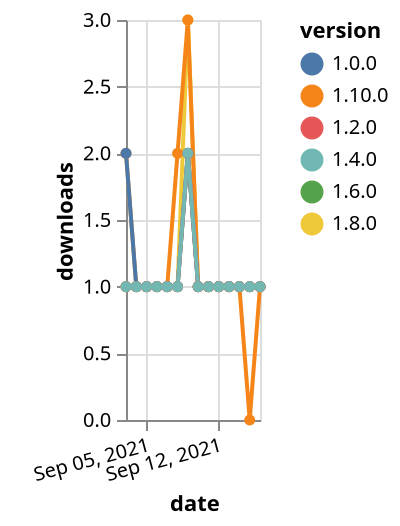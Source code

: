 {"$schema": "https://vega.github.io/schema/vega-lite/v5.json", "description": "A simple bar chart with embedded data.", "data": {"values": [{"date": "2021-09-03", "total": 173, "delta": 1, "version": "1.6.0"}, {"date": "2021-09-04", "total": 174, "delta": 1, "version": "1.6.0"}, {"date": "2021-09-05", "total": 175, "delta": 1, "version": "1.6.0"}, {"date": "2021-09-06", "total": 176, "delta": 1, "version": "1.6.0"}, {"date": "2021-09-07", "total": 177, "delta": 1, "version": "1.6.0"}, {"date": "2021-09-08", "total": 178, "delta": 1, "version": "1.6.0"}, {"date": "2021-09-09", "total": 180, "delta": 2, "version": "1.6.0"}, {"date": "2021-09-10", "total": 181, "delta": 1, "version": "1.6.0"}, {"date": "2021-09-11", "total": 182, "delta": 1, "version": "1.6.0"}, {"date": "2021-09-12", "total": 183, "delta": 1, "version": "1.6.0"}, {"date": "2021-09-13", "total": 184, "delta": 1, "version": "1.6.0"}, {"date": "2021-09-14", "total": 185, "delta": 1, "version": "1.6.0"}, {"date": "2021-09-15", "total": 186, "delta": 1, "version": "1.6.0"}, {"date": "2021-09-16", "total": 187, "delta": 1, "version": "1.6.0"}, {"date": "2021-09-03", "total": 198, "delta": 1, "version": "1.8.0"}, {"date": "2021-09-04", "total": 199, "delta": 1, "version": "1.8.0"}, {"date": "2021-09-05", "total": 200, "delta": 1, "version": "1.8.0"}, {"date": "2021-09-06", "total": 201, "delta": 1, "version": "1.8.0"}, {"date": "2021-09-07", "total": 202, "delta": 1, "version": "1.8.0"}, {"date": "2021-09-08", "total": 203, "delta": 1, "version": "1.8.0"}, {"date": "2021-09-09", "total": 206, "delta": 3, "version": "1.8.0"}, {"date": "2021-09-10", "total": 207, "delta": 1, "version": "1.8.0"}, {"date": "2021-09-11", "total": 208, "delta": 1, "version": "1.8.0"}, {"date": "2021-09-12", "total": 209, "delta": 1, "version": "1.8.0"}, {"date": "2021-09-13", "total": 210, "delta": 1, "version": "1.8.0"}, {"date": "2021-09-14", "total": 211, "delta": 1, "version": "1.8.0"}, {"date": "2021-09-15", "total": 212, "delta": 1, "version": "1.8.0"}, {"date": "2021-09-16", "total": 213, "delta": 1, "version": "1.8.0"}, {"date": "2021-09-03", "total": 125, "delta": 2, "version": "1.10.0"}, {"date": "2021-09-04", "total": 126, "delta": 1, "version": "1.10.0"}, {"date": "2021-09-05", "total": 127, "delta": 1, "version": "1.10.0"}, {"date": "2021-09-06", "total": 128, "delta": 1, "version": "1.10.0"}, {"date": "2021-09-07", "total": 129, "delta": 1, "version": "1.10.0"}, {"date": "2021-09-08", "total": 131, "delta": 2, "version": "1.10.0"}, {"date": "2021-09-09", "total": 134, "delta": 3, "version": "1.10.0"}, {"date": "2021-09-10", "total": 135, "delta": 1, "version": "1.10.0"}, {"date": "2021-09-11", "total": 136, "delta": 1, "version": "1.10.0"}, {"date": "2021-09-12", "total": 137, "delta": 1, "version": "1.10.0"}, {"date": "2021-09-13", "total": 138, "delta": 1, "version": "1.10.0"}, {"date": "2021-09-14", "total": 139, "delta": 1, "version": "1.10.0"}, {"date": "2021-09-15", "total": 139, "delta": 0, "version": "1.10.0"}, {"date": "2021-09-16", "total": 140, "delta": 1, "version": "1.10.0"}, {"date": "2021-09-03", "total": 253, "delta": 2, "version": "1.0.0"}, {"date": "2021-09-04", "total": 254, "delta": 1, "version": "1.0.0"}, {"date": "2021-09-05", "total": 255, "delta": 1, "version": "1.0.0"}, {"date": "2021-09-06", "total": 256, "delta": 1, "version": "1.0.0"}, {"date": "2021-09-07", "total": 257, "delta": 1, "version": "1.0.0"}, {"date": "2021-09-08", "total": 258, "delta": 1, "version": "1.0.0"}, {"date": "2021-09-09", "total": 260, "delta": 2, "version": "1.0.0"}, {"date": "2021-09-10", "total": 261, "delta": 1, "version": "1.0.0"}, {"date": "2021-09-11", "total": 262, "delta": 1, "version": "1.0.0"}, {"date": "2021-09-12", "total": 263, "delta": 1, "version": "1.0.0"}, {"date": "2021-09-13", "total": 264, "delta": 1, "version": "1.0.0"}, {"date": "2021-09-14", "total": 265, "delta": 1, "version": "1.0.0"}, {"date": "2021-09-15", "total": 266, "delta": 1, "version": "1.0.0"}, {"date": "2021-09-16", "total": 267, "delta": 1, "version": "1.0.0"}, {"date": "2021-09-03", "total": 201, "delta": 1, "version": "1.2.0"}, {"date": "2021-09-04", "total": 202, "delta": 1, "version": "1.2.0"}, {"date": "2021-09-05", "total": 203, "delta": 1, "version": "1.2.0"}, {"date": "2021-09-06", "total": 204, "delta": 1, "version": "1.2.0"}, {"date": "2021-09-07", "total": 205, "delta": 1, "version": "1.2.0"}, {"date": "2021-09-08", "total": 206, "delta": 1, "version": "1.2.0"}, {"date": "2021-09-09", "total": 208, "delta": 2, "version": "1.2.0"}, {"date": "2021-09-10", "total": 209, "delta": 1, "version": "1.2.0"}, {"date": "2021-09-11", "total": 210, "delta": 1, "version": "1.2.0"}, {"date": "2021-09-12", "total": 211, "delta": 1, "version": "1.2.0"}, {"date": "2021-09-13", "total": 212, "delta": 1, "version": "1.2.0"}, {"date": "2021-09-14", "total": 213, "delta": 1, "version": "1.2.0"}, {"date": "2021-09-15", "total": 214, "delta": 1, "version": "1.2.0"}, {"date": "2021-09-16", "total": 215, "delta": 1, "version": "1.2.0"}, {"date": "2021-09-03", "total": 189, "delta": 1, "version": "1.4.0"}, {"date": "2021-09-04", "total": 190, "delta": 1, "version": "1.4.0"}, {"date": "2021-09-05", "total": 191, "delta": 1, "version": "1.4.0"}, {"date": "2021-09-06", "total": 192, "delta": 1, "version": "1.4.0"}, {"date": "2021-09-07", "total": 193, "delta": 1, "version": "1.4.0"}, {"date": "2021-09-08", "total": 194, "delta": 1, "version": "1.4.0"}, {"date": "2021-09-09", "total": 196, "delta": 2, "version": "1.4.0"}, {"date": "2021-09-10", "total": 197, "delta": 1, "version": "1.4.0"}, {"date": "2021-09-11", "total": 198, "delta": 1, "version": "1.4.0"}, {"date": "2021-09-12", "total": 199, "delta": 1, "version": "1.4.0"}, {"date": "2021-09-13", "total": 200, "delta": 1, "version": "1.4.0"}, {"date": "2021-09-14", "total": 201, "delta": 1, "version": "1.4.0"}, {"date": "2021-09-15", "total": 202, "delta": 1, "version": "1.4.0"}, {"date": "2021-09-16", "total": 203, "delta": 1, "version": "1.4.0"}]}, "width": "container", "mark": {"type": "line", "point": {"filled": true}}, "encoding": {"x": {"field": "date", "type": "temporal", "timeUnit": "yearmonthdate", "title": "date", "axis": {"labelAngle": -15}}, "y": {"field": "delta", "type": "quantitative", "title": "downloads"}, "color": {"field": "version", "type": "nominal"}, "tooltip": {"field": "delta"}}}